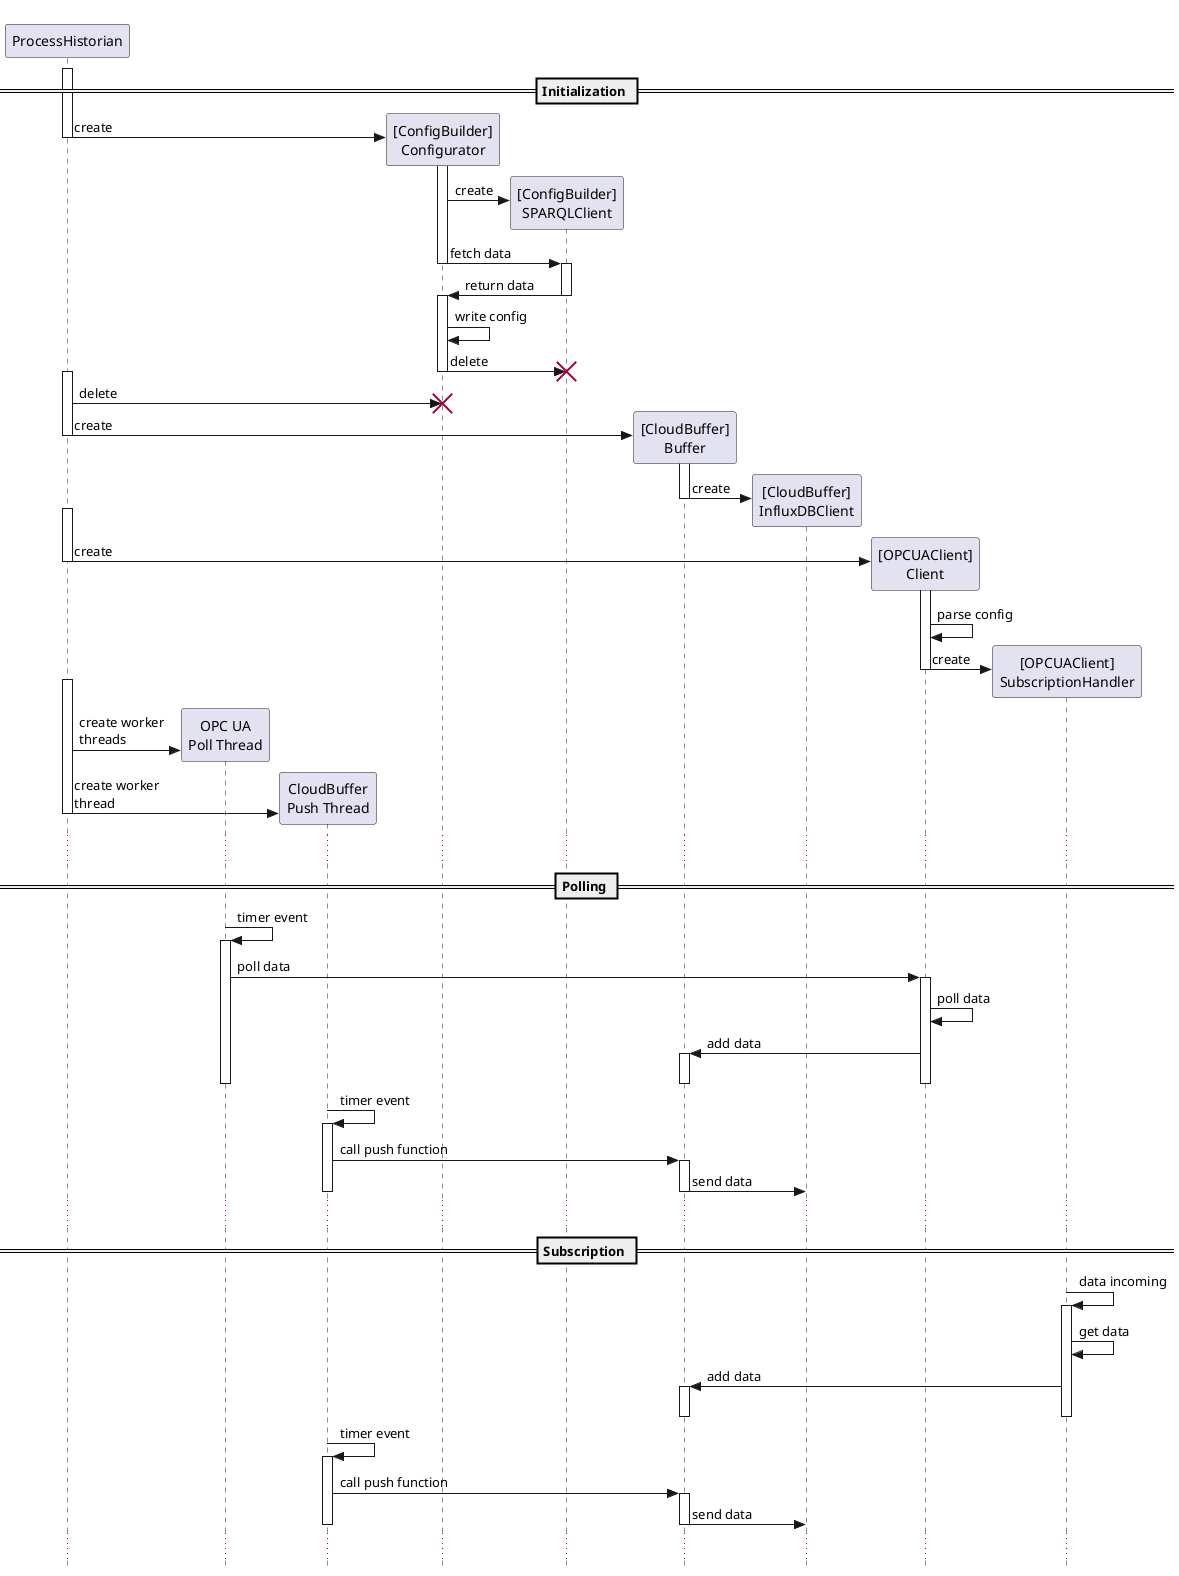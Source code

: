 @startuml "Sequence Diagram"
skinparam style strictuml
participant ProcessHistorian
participant "OPC UA\nPoll Thread" as PollThread
participant "CloudBuffer\nPush Thread" as PushThread
== Initialization ==
activate ProcessHistorian
ProcessHistorian -> "[ConfigBuilder]\nConfigurator" as ConfigBuilder.Configurator ** : create
deactivate ProcessHistorian
activate ConfigBuilder.Configurator
ConfigBuilder.Configurator -> "[ConfigBuilder]\nSPARQLClient" as ConfigBuilder.SPARQLClient ** : create
ConfigBuilder.Configurator -> ConfigBuilder.SPARQLClient : fetch data
deactivate ConfigBuilder.Configurator
activate ConfigBuilder.SPARQLClient
ConfigBuilder.SPARQLClient -> ConfigBuilder.Configurator : return data
deactivate ConfigBuilder.SPARQLClient
activate ConfigBuilder.Configurator
ConfigBuilder.Configurator -> ConfigBuilder.Configurator : write config
ConfigBuilder.Configurator -> ConfigBuilder.SPARQLClient !! : delete
deactivate ConfigBuilder.Configurator
activate ProcessHistorian
ProcessHistorian -> ConfigBuilder.Configurator !! : delete

ProcessHistorian -> "[CloudBuffer]\nBuffer" as CloudBuffer.Buffer ** : create
activate CloudBuffer.Buffer
deactivate ProcessHistorian
CloudBuffer.Buffer -> "[CloudBuffer]\nInfluxDBClient" as CloudBuffer.InfluxDBClient ** : create
deactivate CloudBuffer.Buffer

activate ProcessHistorian
ProcessHistorian -> "[OPCUAClient]\nClient" as OPCUAClient.Client ** : create
activate OPCUAClient.Client
deactivate ProcessHistorian
OPCUAClient.Client -> OPCUAClient.Client : parse config
OPCUAClient.Client -> "[OPCUAClient]\nSubscriptionHandler" as OPCUAClient.SubscriptionHandler ** : create
deactivate OPCUAClient.Client

activate ProcessHistorian
ProcessHistorian -> PollThread ** : create worker\nthreads
ProcessHistorian -> PushThread ** : create worker\nthread
deactivate ProcessHistorian
...

== Polling ==

PollThread -> PollThread : timer event
activate PollThread
PollThread -> OPCUAClient.Client : poll data
activate OPCUAClient.Client
OPCUAClient.Client -> OPCUAClient.Client : poll data
OPCUAClient.Client ->  CloudBuffer.Buffer : add data
activate CloudBuffer.Buffer
deactivate CloudBuffer.Buffer
deactivate OPCUAClient.Client
deactivate PollThread

PushThread -> PushThread : timer event
activate PushThread
PushThread -> CloudBuffer.Buffer : call push function
activate CloudBuffer.Buffer
CloudBuffer.Buffer -> CloudBuffer.InfluxDBClient : send data
deactivate CloudBuffer.Buffer
deactivate PushThread
...

== Subscription ==

OPCUAClient.SubscriptionHandler -> OPCUAClient.SubscriptionHandler : data incoming
activate OPCUAClient.SubscriptionHandler
OPCUAClient.SubscriptionHandler -> OPCUAClient.SubscriptionHandler : get data
OPCUAClient.SubscriptionHandler -> CloudBuffer.Buffer : add data
activate CloudBuffer.Buffer
deactivate CloudBuffer.Buffer
deactivate OPCUAClient.SubscriptionHandler

PushThread -> PushThread : timer event
activate PushThread
PushThread -> CloudBuffer.Buffer : call push function
activate CloudBuffer.Buffer
CloudBuffer.Buffer -> CloudBuffer.InfluxDBClient : send data
deactivate CloudBuffer.Buffer
deactivate PushThread
...
@enduml